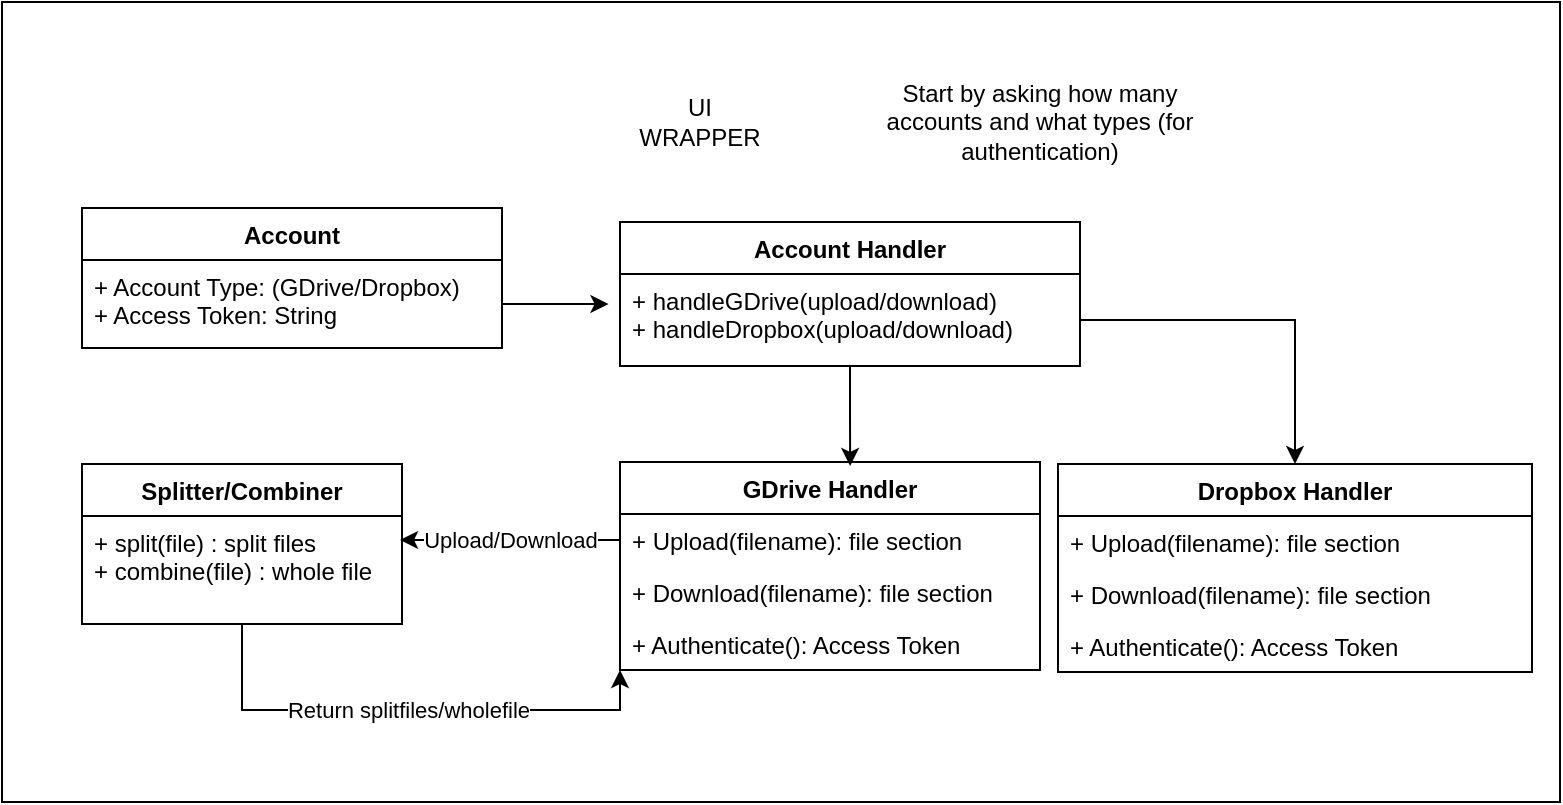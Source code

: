 <mxfile version="10.6.6" type="device"><diagram id="NsDnUXh674HBlVMmBMEk" name="Page-1"><mxGraphModel dx="887" dy="520" grid="1" gridSize="10" guides="1" tooltips="1" connect="1" arrows="1" fold="1" page="1" pageScale="1" pageWidth="850" pageHeight="1100" math="0" shadow="0"><root><mxCell id="0"/><mxCell id="1" parent="0"/><mxCell id="n_BWJWDmiO9ENbSYaljO-35" value="" style="rounded=0;whiteSpace=wrap;html=1;" vertex="1" parent="1"><mxGeometry x="21" y="110" width="779" height="400" as="geometry"/></mxCell><mxCell id="n_BWJWDmiO9ENbSYaljO-5" value="Account" style="swimlane;fontStyle=1;align=center;verticalAlign=top;childLayout=stackLayout;horizontal=1;startSize=26;horizontalStack=0;resizeParent=1;resizeParentMax=0;resizeLast=0;collapsible=1;marginBottom=0;" vertex="1" parent="1"><mxGeometry x="61" y="213" width="210" height="70" as="geometry"/></mxCell><mxCell id="n_BWJWDmiO9ENbSYaljO-6" value="+ Account Type: (GDrive/Dropbox)&#xA;+ Access Token: String&#xA;" style="text;strokeColor=none;fillColor=none;align=left;verticalAlign=top;spacingLeft=4;spacingRight=4;overflow=hidden;rotatable=0;points=[[0,0.5],[1,0.5]];portConstraint=eastwest;" vertex="1" parent="n_BWJWDmiO9ENbSYaljO-5"><mxGeometry y="26" width="210" height="44" as="geometry"/></mxCell><mxCell id="n_BWJWDmiO9ENbSYaljO-25" style="edgeStyle=orthogonalEdgeStyle;rounded=0;orthogonalLoop=1;jettySize=auto;html=1;exitX=0.5;exitY=1;exitDx=0;exitDy=0;entryX=0.548;entryY=0.019;entryDx=0;entryDy=0;entryPerimeter=0;" edge="1" parent="1" source="n_BWJWDmiO9ENbSYaljO-9" target="n_BWJWDmiO9ENbSYaljO-16"><mxGeometry relative="1" as="geometry"/></mxCell><mxCell id="n_BWJWDmiO9ENbSYaljO-9" value="Account Handler" style="swimlane;fontStyle=1;align=center;verticalAlign=top;childLayout=stackLayout;horizontal=1;startSize=26;horizontalStack=0;resizeParent=1;resizeParentMax=0;resizeLast=0;collapsible=1;marginBottom=0;" vertex="1" parent="1"><mxGeometry x="330" y="220" width="230" height="72" as="geometry"/></mxCell><mxCell id="n_BWJWDmiO9ENbSYaljO-12" value="+ handleGDrive(upload/download)&#xA;+ handleDropbox(upload/download)&#xA;" style="text;strokeColor=none;fillColor=none;align=left;verticalAlign=top;spacingLeft=4;spacingRight=4;overflow=hidden;rotatable=0;points=[[0,0.5],[1,0.5]];portConstraint=eastwest;" vertex="1" parent="n_BWJWDmiO9ENbSYaljO-9"><mxGeometry y="26" width="230" height="46" as="geometry"/></mxCell><mxCell id="n_BWJWDmiO9ENbSYaljO-13" style="edgeStyle=orthogonalEdgeStyle;rounded=0;orthogonalLoop=1;jettySize=auto;html=1;exitX=1;exitY=0.5;exitDx=0;exitDy=0;entryX=-0.025;entryY=0.326;entryDx=0;entryDy=0;entryPerimeter=0;" edge="1" parent="1" source="n_BWJWDmiO9ENbSYaljO-6" target="n_BWJWDmiO9ENbSYaljO-12"><mxGeometry relative="1" as="geometry"/></mxCell><mxCell id="n_BWJWDmiO9ENbSYaljO-16" value="GDrive Handler" style="swimlane;fontStyle=1;childLayout=stackLayout;horizontal=1;startSize=26;fillColor=none;horizontalStack=0;resizeParent=1;resizeParentMax=0;resizeLast=0;collapsible=1;marginBottom=0;" vertex="1" parent="1"><mxGeometry x="330" y="340" width="210" height="104" as="geometry"/></mxCell><mxCell id="n_BWJWDmiO9ENbSYaljO-17" value="+ Upload(filename): file section" style="text;strokeColor=none;fillColor=none;align=left;verticalAlign=top;spacingLeft=4;spacingRight=4;overflow=hidden;rotatable=0;points=[[0,0.5],[1,0.5]];portConstraint=eastwest;" vertex="1" parent="n_BWJWDmiO9ENbSYaljO-16"><mxGeometry y="26" width="210" height="26" as="geometry"/></mxCell><mxCell id="n_BWJWDmiO9ENbSYaljO-18" value="+ Download(filename): file section" style="text;strokeColor=none;fillColor=none;align=left;verticalAlign=top;spacingLeft=4;spacingRight=4;overflow=hidden;rotatable=0;points=[[0,0.5],[1,0.5]];portConstraint=eastwest;" vertex="1" parent="n_BWJWDmiO9ENbSYaljO-16"><mxGeometry y="52" width="210" height="26" as="geometry"/></mxCell><mxCell id="n_BWJWDmiO9ENbSYaljO-19" value="+ Authenticate(): Access Token" style="text;strokeColor=none;fillColor=none;align=left;verticalAlign=top;spacingLeft=4;spacingRight=4;overflow=hidden;rotatable=0;points=[[0,0.5],[1,0.5]];portConstraint=eastwest;" vertex="1" parent="n_BWJWDmiO9ENbSYaljO-16"><mxGeometry y="78" width="210" height="26" as="geometry"/></mxCell><mxCell id="n_BWJWDmiO9ENbSYaljO-20" value="Dropbox Handler" style="swimlane;fontStyle=1;childLayout=stackLayout;horizontal=1;startSize=26;fillColor=none;horizontalStack=0;resizeParent=1;resizeParentMax=0;resizeLast=0;collapsible=1;marginBottom=0;" vertex="1" parent="1"><mxGeometry x="549" y="341" width="237" height="104" as="geometry"/></mxCell><mxCell id="n_BWJWDmiO9ENbSYaljO-21" value="+ Upload(filename): file section" style="text;strokeColor=none;fillColor=none;align=left;verticalAlign=top;spacingLeft=4;spacingRight=4;overflow=hidden;rotatable=0;points=[[0,0.5],[1,0.5]];portConstraint=eastwest;" vertex="1" parent="n_BWJWDmiO9ENbSYaljO-20"><mxGeometry y="26" width="237" height="26" as="geometry"/></mxCell><mxCell id="n_BWJWDmiO9ENbSYaljO-22" value="+ Download(filename): file section" style="text;strokeColor=none;fillColor=none;align=left;verticalAlign=top;spacingLeft=4;spacingRight=4;overflow=hidden;rotatable=0;points=[[0,0.5],[1,0.5]];portConstraint=eastwest;" vertex="1" parent="n_BWJWDmiO9ENbSYaljO-20"><mxGeometry y="52" width="237" height="26" as="geometry"/></mxCell><mxCell id="n_BWJWDmiO9ENbSYaljO-23" value="+ Authenticate(): Access Token" style="text;strokeColor=none;fillColor=none;align=left;verticalAlign=top;spacingLeft=4;spacingRight=4;overflow=hidden;rotatable=0;points=[[0,0.5],[1,0.5]];portConstraint=eastwest;" vertex="1" parent="n_BWJWDmiO9ENbSYaljO-20"><mxGeometry y="78" width="237" height="26" as="geometry"/></mxCell><mxCell id="n_BWJWDmiO9ENbSYaljO-26" style="edgeStyle=orthogonalEdgeStyle;rounded=0;orthogonalLoop=1;jettySize=auto;html=1;exitX=1;exitY=0.5;exitDx=0;exitDy=0;entryX=0.5;entryY=0;entryDx=0;entryDy=0;" edge="1" parent="1" source="n_BWJWDmiO9ENbSYaljO-12" target="n_BWJWDmiO9ENbSYaljO-20"><mxGeometry relative="1" as="geometry"/></mxCell><mxCell id="n_BWJWDmiO9ENbSYaljO-34" value="Return splitfiles/wholefile" style="edgeStyle=orthogonalEdgeStyle;rounded=0;orthogonalLoop=1;jettySize=auto;html=1;exitX=0.5;exitY=1;exitDx=0;exitDy=0;entryX=0;entryY=1;entryDx=0;entryDy=0;entryPerimeter=0;" edge="1" parent="1" source="n_BWJWDmiO9ENbSYaljO-27" target="n_BWJWDmiO9ENbSYaljO-19"><mxGeometry relative="1" as="geometry"/></mxCell><mxCell id="n_BWJWDmiO9ENbSYaljO-27" value="Splitter/Combiner" style="swimlane;fontStyle=1;align=center;verticalAlign=top;childLayout=stackLayout;horizontal=1;startSize=26;horizontalStack=0;resizeParent=1;resizeParentMax=0;resizeLast=0;collapsible=1;marginBottom=0;" vertex="1" parent="1"><mxGeometry x="61" y="341" width="160" height="80" as="geometry"/></mxCell><mxCell id="n_BWJWDmiO9ENbSYaljO-28" value="+ split(file) : split files&#xA;+ combine(file) : whole file&#xA;" style="text;strokeColor=none;fillColor=none;align=left;verticalAlign=top;spacingLeft=4;spacingRight=4;overflow=hidden;rotatable=0;points=[[0,0.5],[1,0.5]];portConstraint=eastwest;" vertex="1" parent="n_BWJWDmiO9ENbSYaljO-27"><mxGeometry y="26" width="160" height="54" as="geometry"/></mxCell><mxCell id="n_BWJWDmiO9ENbSYaljO-33" value="Upload/Download" style="edgeStyle=orthogonalEdgeStyle;rounded=0;orthogonalLoop=1;jettySize=auto;html=1;exitX=0;exitY=0.5;exitDx=0;exitDy=0;entryX=0.994;entryY=0.222;entryDx=0;entryDy=0;entryPerimeter=0;" edge="1" parent="1" source="n_BWJWDmiO9ENbSYaljO-17" target="n_BWJWDmiO9ENbSYaljO-28"><mxGeometry relative="1" as="geometry"/></mxCell><mxCell id="n_BWJWDmiO9ENbSYaljO-36" value="UI WRAPPER" style="text;html=1;strokeColor=none;fillColor=none;align=center;verticalAlign=middle;whiteSpace=wrap;rounded=0;" vertex="1" parent="1"><mxGeometry x="350" y="160" width="40" height="20" as="geometry"/></mxCell><mxCell id="n_BWJWDmiO9ENbSYaljO-43" value="Start by asking how many accounts and what types (for authentication)" style="text;html=1;strokeColor=none;fillColor=none;align=center;verticalAlign=middle;whiteSpace=wrap;rounded=0;" vertex="1" parent="1"><mxGeometry x="460" y="160" width="160" height="20" as="geometry"/></mxCell></root></mxGraphModel></diagram></mxfile>